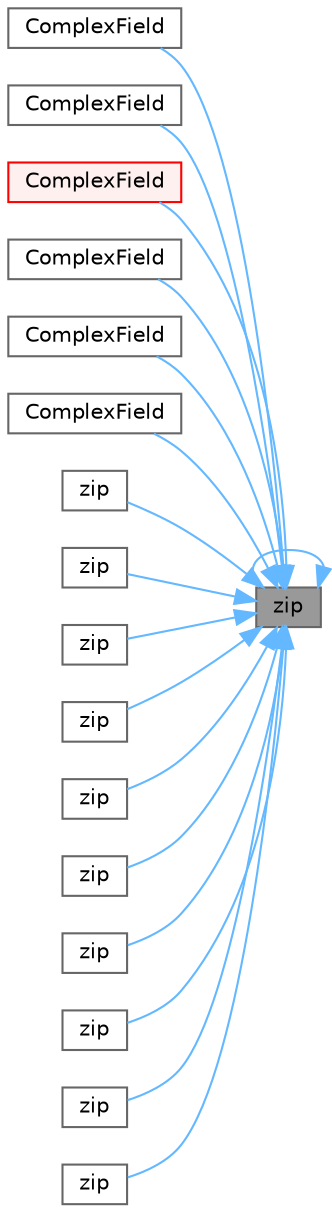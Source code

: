 digraph "zip"
{
 // LATEX_PDF_SIZE
  bgcolor="transparent";
  edge [fontname=Helvetica,fontsize=10,labelfontname=Helvetica,labelfontsize=10];
  node [fontname=Helvetica,fontsize=10,shape=box,height=0.2,width=0.4];
  rankdir="RL";
  Node1 [id="Node000001",label="zip",height=0.2,width=0.4,color="gray40", fillcolor="grey60", style="filled", fontcolor="black",tooltip=" "];
  Node1 -> Node2 [id="edge1_Node000001_Node000002",dir="back",color="steelblue1",style="solid",tooltip=" "];
  Node2 [id="Node000002",label="ComplexField",height=0.2,width=0.4,color="grey40", fillcolor="white", style="filled",URL="$namespaceFoam.html#ae34cf9b77a1414be517386ad8f918c8c",tooltip=" "];
  Node1 -> Node3 [id="edge2_Node000001_Node000003",dir="back",color="steelblue1",style="solid",tooltip=" "];
  Node3 [id="Node000003",label="ComplexField",height=0.2,width=0.4,color="grey40", fillcolor="white", style="filled",URL="$namespaceFoam.html#acaaca0f5a589b1d4bcc5c195e0864163",tooltip=" "];
  Node1 -> Node4 [id="edge3_Node000001_Node000004",dir="back",color="steelblue1",style="solid",tooltip=" "];
  Node4 [id="Node000004",label="ComplexField",height=0.2,width=0.4,color="red", fillcolor="#FFF0F0", style="filled",URL="$namespaceFoam.html#af28844f3a956dbb18a1bf8d8037dda5e",tooltip=" "];
  Node1 -> Node12 [id="edge4_Node000001_Node000012",dir="back",color="steelblue1",style="solid",tooltip=" "];
  Node12 [id="Node000012",label="ComplexField",height=0.2,width=0.4,color="grey40", fillcolor="white", style="filled",URL="$namespaceFoam.html#ad664b80deef92cd7693fca6d47a8d3a0",tooltip=" "];
  Node1 -> Node13 [id="edge5_Node000001_Node000013",dir="back",color="steelblue1",style="solid",tooltip=" "];
  Node13 [id="Node000013",label="ComplexField",height=0.2,width=0.4,color="grey40", fillcolor="white", style="filled",URL="$namespaceFoam.html#a81c82a8070d4f83f04c02e26157d6473",tooltip=" "];
  Node1 -> Node14 [id="edge6_Node000001_Node000014",dir="back",color="steelblue1",style="solid",tooltip=" "];
  Node14 [id="Node000014",label="ComplexField",height=0.2,width=0.4,color="grey40", fillcolor="white", style="filled",URL="$namespaceFoam.html#a828f4892a66ca4c57f53eee5566a59eb",tooltip=" "];
  Node1 -> Node15 [id="edge7_Node000001_Node000015",dir="back",color="steelblue1",style="solid",tooltip=" "];
  Node15 [id="Node000015",label="zip",height=0.2,width=0.4,color="grey40", fillcolor="white", style="filled",URL="$namespaceFoam.html#afc38af8e1c8f0218d4c56d1454236fa0",tooltip=" "];
  Node1 -> Node16 [id="edge8_Node000001_Node000016",dir="back",color="steelblue1",style="solid",tooltip=" "];
  Node16 [id="Node000016",label="zip",height=0.2,width=0.4,color="grey40", fillcolor="white", style="filled",URL="$namespaceFoam.html#ae038d97741d1e2ccd2b625569f9bbb02",tooltip=" "];
  Node1 -> Node17 [id="edge9_Node000001_Node000017",dir="back",color="steelblue1",style="solid",tooltip=" "];
  Node17 [id="Node000017",label="zip",height=0.2,width=0.4,color="grey40", fillcolor="white", style="filled",URL="$namespaceFoam.html#a3b83f608bc214948fd94bba5b86c12de",tooltip=" "];
  Node1 -> Node1 [id="edge10_Node000001_Node000001",dir="back",color="steelblue1",style="solid",tooltip=" "];
  Node1 -> Node18 [id="edge11_Node000001_Node000018",dir="back",color="steelblue1",style="solid",tooltip=" "];
  Node18 [id="Node000018",label="zip",height=0.2,width=0.4,color="grey40", fillcolor="white", style="filled",URL="$namespaceFoam.html#a636a1af9a17ee789dce00ff5a4ff63ff",tooltip=" "];
  Node1 -> Node19 [id="edge12_Node000001_Node000019",dir="back",color="steelblue1",style="solid",tooltip=" "];
  Node19 [id="Node000019",label="zip",height=0.2,width=0.4,color="grey40", fillcolor="white", style="filled",URL="$namespaceFoam.html#ac8978910fc92fd054ae1ef5b734372aa",tooltip=" "];
  Node1 -> Node20 [id="edge13_Node000001_Node000020",dir="back",color="steelblue1",style="solid",tooltip=" "];
  Node20 [id="Node000020",label="zip",height=0.2,width=0.4,color="grey40", fillcolor="white", style="filled",URL="$namespaceFoam.html#a6f9f0c5e996bc06784c8bc5d49affda9",tooltip=" "];
  Node1 -> Node21 [id="edge14_Node000001_Node000021",dir="back",color="steelblue1",style="solid",tooltip=" "];
  Node21 [id="Node000021",label="zip",height=0.2,width=0.4,color="grey40", fillcolor="white", style="filled",URL="$namespaceFoam.html#ae5043d002280d7ae0b68b40be8b6ba8e",tooltip=" "];
  Node1 -> Node22 [id="edge15_Node000001_Node000022",dir="back",color="steelblue1",style="solid",tooltip=" "];
  Node22 [id="Node000022",label="zip",height=0.2,width=0.4,color="grey40", fillcolor="white", style="filled",URL="$namespaceFoam.html#a723d369cf73bbd87efff6f478c5176ac",tooltip=" "];
  Node1 -> Node23 [id="edge16_Node000001_Node000023",dir="back",color="steelblue1",style="solid",tooltip=" "];
  Node23 [id="Node000023",label="zip",height=0.2,width=0.4,color="grey40", fillcolor="white", style="filled",URL="$namespaceFoam.html#a78b93f441f1130669ebe79634e1b8a2c",tooltip=" "];
  Node1 -> Node24 [id="edge17_Node000001_Node000024",dir="back",color="steelblue1",style="solid",tooltip=" "];
  Node24 [id="Node000024",label="zip",height=0.2,width=0.4,color="grey40", fillcolor="white", style="filled",URL="$namespaceFoam.html#a4627444ca85e6b6d7c3d5dea2610b71c",tooltip=" "];
}
